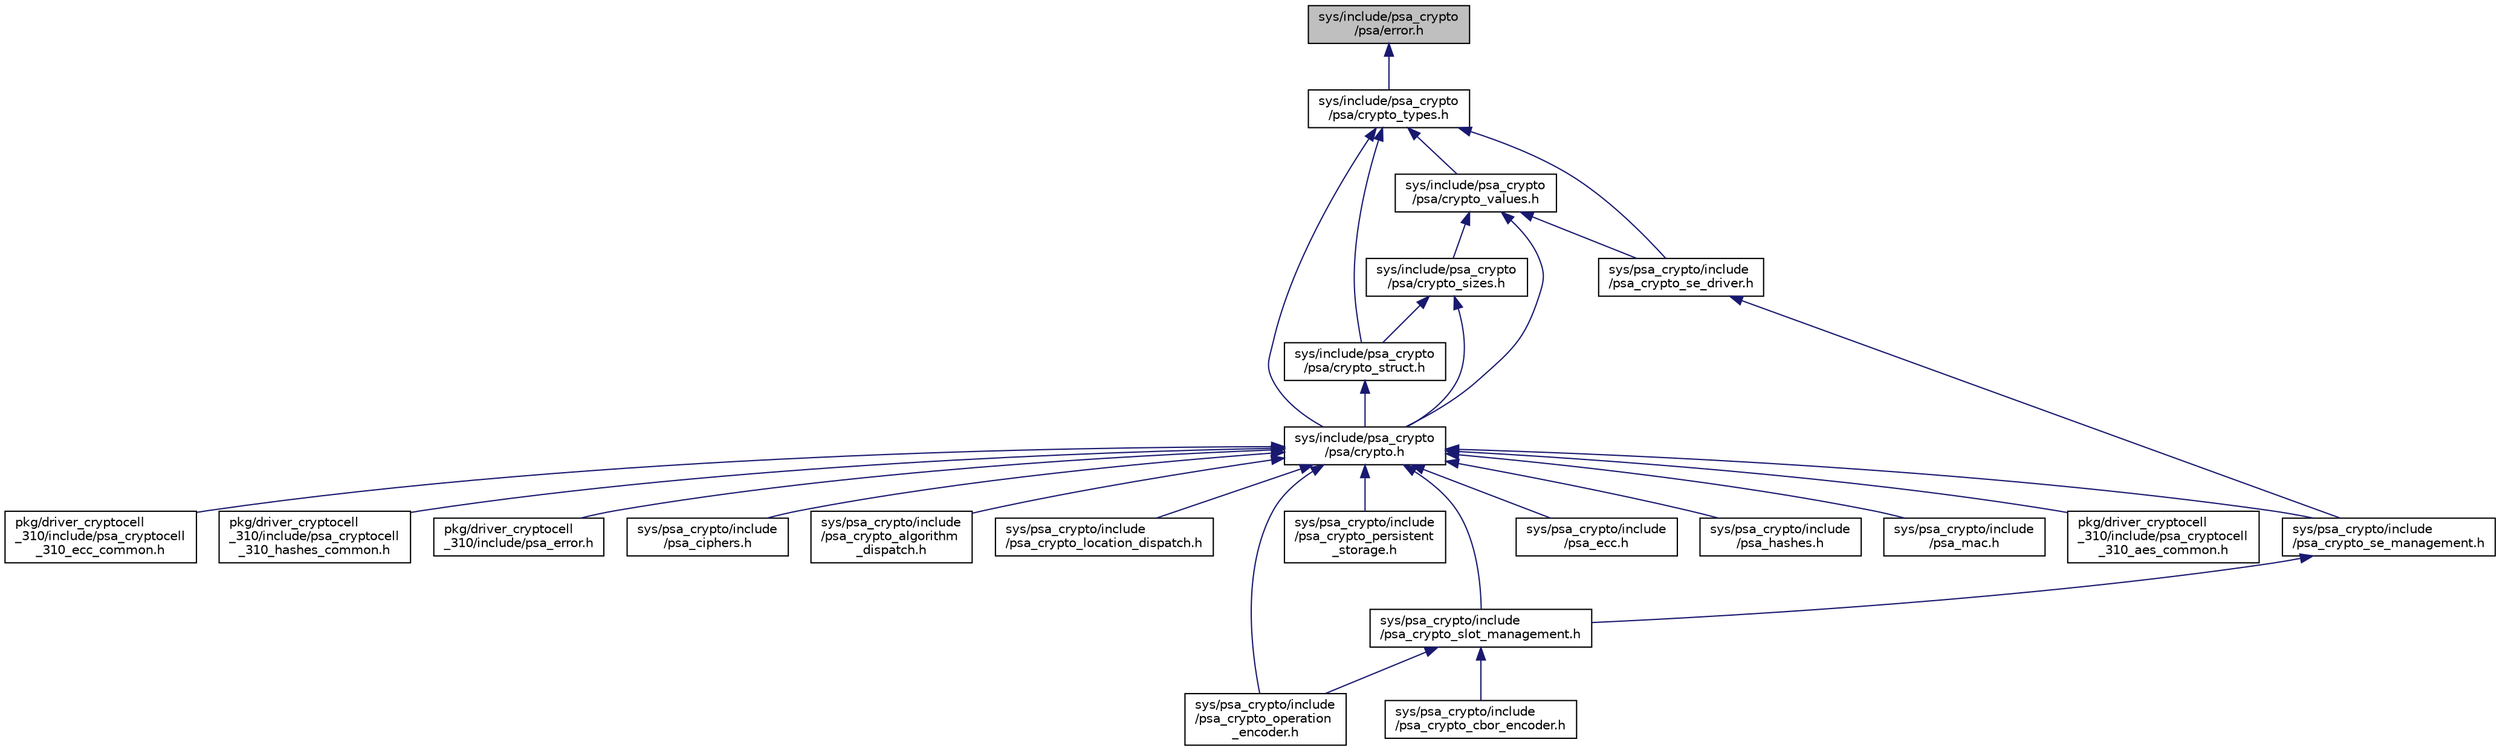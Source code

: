 digraph "sys/include/psa_crypto/psa/error.h"
{
 // LATEX_PDF_SIZE
  edge [fontname="Helvetica",fontsize="10",labelfontname="Helvetica",labelfontsize="10"];
  node [fontname="Helvetica",fontsize="10",shape=record];
  Node1 [label="sys/include/psa_crypto\l/psa/error.h",height=0.2,width=0.4,color="black", fillcolor="grey75", style="filled", fontcolor="black",tooltip="Error definitions for the PSA Crypto API."];
  Node1 -> Node2 [dir="back",color="midnightblue",fontsize="10",style="solid",fontname="Helvetica"];
  Node2 [label="sys/include/psa_crypto\l/psa/crypto_types.h",height=0.2,width=0.4,color="black", fillcolor="white", style="filled",URL="$crypto__types_8h.html",tooltip="Type definitions for PSA Crypto."];
  Node2 -> Node3 [dir="back",color="midnightblue",fontsize="10",style="solid",fontname="Helvetica"];
  Node3 [label="sys/include/psa_crypto\l/psa/crypto.h",height=0.2,width=0.4,color="black", fillcolor="white", style="filled",URL="$crypto_8h.html",tooltip="Function declarations for PSA Crypto."];
  Node3 -> Node4 [dir="back",color="midnightblue",fontsize="10",style="solid",fontname="Helvetica"];
  Node4 [label="pkg/driver_cryptocell\l_310/include/psa_cryptocell\l_310_aes_common.h",height=0.2,width=0.4,color="black", fillcolor="white", style="filled",URL="$psa__cryptocell__310__aes__common_8h.html",tooltip="Common AES functions used by all PSA Crypto wrappers for the CryptoCell 310 AES APIs."];
  Node3 -> Node5 [dir="back",color="midnightblue",fontsize="10",style="solid",fontname="Helvetica"];
  Node5 [label="pkg/driver_cryptocell\l_310/include/psa_cryptocell\l_310_ecc_common.h",height=0.2,width=0.4,color="black", fillcolor="white", style="filled",URL="$psa__cryptocell__310__ecc__common_8h.html",tooltip="Common ECC functions used by all PSA Crypto wrappers for the CryptoCell 310 ECC APIs."];
  Node3 -> Node6 [dir="back",color="midnightblue",fontsize="10",style="solid",fontname="Helvetica"];
  Node6 [label="pkg/driver_cryptocell\l_310/include/psa_cryptocell\l_310_hashes_common.h",height=0.2,width=0.4,color="black", fillcolor="white", style="filled",URL="$psa__cryptocell__310__hashes__common_8h.html",tooltip="Common hash functions used by all PSA Crypto wrappers for the CryptoCell 310 hash APIs."];
  Node3 -> Node7 [dir="back",color="midnightblue",fontsize="10",style="solid",fontname="Helvetica"];
  Node7 [label="pkg/driver_cryptocell\l_310/include/psa_error.h",height=0.2,width=0.4,color="black", fillcolor="white", style="filled",URL="$psa__error_8h.html",tooltip="Glue code translating between PSA Crypto and the CryptoCell 310 driver APIs."];
  Node3 -> Node8 [dir="back",color="midnightblue",fontsize="10",style="solid",fontname="Helvetica"];
  Node8 [label="sys/psa_crypto/include\l/psa_ciphers.h",height=0.2,width=0.4,color="black", fillcolor="white", style="filled",URL="$psa__ciphers_8h.html",tooltip="Function declarations for low level wrapper functions for cipher operations."];
  Node3 -> Node9 [dir="back",color="midnightblue",fontsize="10",style="solid",fontname="Helvetica"];
  Node9 [label="sys/psa_crypto/include\l/psa_crypto_algorithm\l_dispatch.h",height=0.2,width=0.4,color="black", fillcolor="white", style="filled",URL="$psa__crypto__algorithm__dispatch_8h.html",tooltip="Function declarations for PSA Crypto algorithm dispatcher."];
  Node3 -> Node10 [dir="back",color="midnightblue",fontsize="10",style="solid",fontname="Helvetica"];
  Node10 [label="sys/psa_crypto/include\l/psa_crypto_location_dispatch.h",height=0.2,width=0.4,color="black", fillcolor="white", style="filled",URL="$psa__crypto__location__dispatch_8h.html",tooltip="Function declarations for the PSA Crypto location dispatcher."];
  Node3 -> Node11 [dir="back",color="midnightblue",fontsize="10",style="solid",fontname="Helvetica"];
  Node11 [label="sys/psa_crypto/include\l/psa_crypto_operation\l_encoder.h",height=0.2,width=0.4,color="black", fillcolor="white", style="filled",URL="$psa__crypto__operation__encoder_8h.html",tooltip="Macros used to map PSA algorithms, key types and key sizes to specific key types and operations to ca..."];
  Node3 -> Node12 [dir="back",color="midnightblue",fontsize="10",style="solid",fontname="Helvetica"];
  Node12 [label="sys/psa_crypto/include\l/psa_crypto_persistent\l_storage.h",height=0.2,width=0.4,color="black", fillcolor="white", style="filled",URL="$psa__crypto__persistent__storage_8h.html",tooltip=" "];
  Node3 -> Node13 [dir="back",color="midnightblue",fontsize="10",style="solid",fontname="Helvetica"];
  Node13 [label="sys/psa_crypto/include\l/psa_crypto_se_management.h",height=0.2,width=0.4,color="black", fillcolor="white", style="filled",URL="$psa__crypto__se__management_8h.html",tooltip="PSA Secure Element management function declarations."];
  Node13 -> Node14 [dir="back",color="midnightblue",fontsize="10",style="solid",fontname="Helvetica"];
  Node14 [label="sys/psa_crypto/include\l/psa_crypto_slot_management.h",height=0.2,width=0.4,color="black", fillcolor="white", style="filled",URL="$psa__crypto__slot__management_8h.html",tooltip="PSA key slot management function declarations."];
  Node14 -> Node15 [dir="back",color="midnightblue",fontsize="10",style="solid",fontname="Helvetica"];
  Node15 [label="sys/psa_crypto/include\l/psa_crypto_cbor_encoder.h",height=0.2,width=0.4,color="black", fillcolor="white", style="filled",URL="$psa__crypto__cbor__encoder_8h.html",tooltip=" "];
  Node14 -> Node11 [dir="back",color="midnightblue",fontsize="10",style="solid",fontname="Helvetica"];
  Node3 -> Node14 [dir="back",color="midnightblue",fontsize="10",style="solid",fontname="Helvetica"];
  Node3 -> Node16 [dir="back",color="midnightblue",fontsize="10",style="solid",fontname="Helvetica"];
  Node16 [label="sys/psa_crypto/include\l/psa_ecc.h",height=0.2,width=0.4,color="black", fillcolor="white", style="filled",URL="$psa__ecc_8h.html",tooltip="Function declarations for low level wrapper functions for ECC operations."];
  Node3 -> Node17 [dir="back",color="midnightblue",fontsize="10",style="solid",fontname="Helvetica"];
  Node17 [label="sys/psa_crypto/include\l/psa_hashes.h",height=0.2,width=0.4,color="black", fillcolor="white", style="filled",URL="$psa__hashes_8h.html",tooltip="Function declarations for low level wrapper functions for hash operations."];
  Node3 -> Node18 [dir="back",color="midnightblue",fontsize="10",style="solid",fontname="Helvetica"];
  Node18 [label="sys/psa_crypto/include\l/psa_mac.h",height=0.2,width=0.4,color="black", fillcolor="white", style="filled",URL="$psa__mac_8h.html",tooltip="Function declarations for low level wrapper functions for MAC operations."];
  Node2 -> Node19 [dir="back",color="midnightblue",fontsize="10",style="solid",fontname="Helvetica"];
  Node19 [label="sys/include/psa_crypto\l/psa/crypto_struct.h",height=0.2,width=0.4,color="black", fillcolor="white", style="filled",URL="$crypto__struct_8h.html",tooltip="Structure definitions for PSA Crypto."];
  Node19 -> Node3 [dir="back",color="midnightblue",fontsize="10",style="solid",fontname="Helvetica"];
  Node2 -> Node20 [dir="back",color="midnightblue",fontsize="10",style="solid",fontname="Helvetica"];
  Node20 [label="sys/include/psa_crypto\l/psa/crypto_values.h",height=0.2,width=0.4,color="black", fillcolor="white", style="filled",URL="$crypto__values_8h.html",tooltip="Value definitions for PSA Crypto."];
  Node20 -> Node3 [dir="back",color="midnightblue",fontsize="10",style="solid",fontname="Helvetica"];
  Node20 -> Node21 [dir="back",color="midnightblue",fontsize="10",style="solid",fontname="Helvetica"];
  Node21 [label="sys/include/psa_crypto\l/psa/crypto_sizes.h",height=0.2,width=0.4,color="black", fillcolor="white", style="filled",URL="$crypto__sizes_8h.html",tooltip="Size definitions for PSA Crypto."];
  Node21 -> Node3 [dir="back",color="midnightblue",fontsize="10",style="solid",fontname="Helvetica"];
  Node21 -> Node19 [dir="back",color="midnightblue",fontsize="10",style="solid",fontname="Helvetica"];
  Node20 -> Node22 [dir="back",color="midnightblue",fontsize="10",style="solid",fontname="Helvetica"];
  Node22 [label="sys/psa_crypto/include\l/psa_crypto_se_driver.h",height=0.2,width=0.4,color="black", fillcolor="white", style="filled",URL="$psa__crypto__se__driver_8h.html",tooltip="PSA external cryptoprocessor driver module."];
  Node22 -> Node13 [dir="back",color="midnightblue",fontsize="10",style="solid",fontname="Helvetica"];
  Node2 -> Node22 [dir="back",color="midnightblue",fontsize="10",style="solid",fontname="Helvetica"];
}
